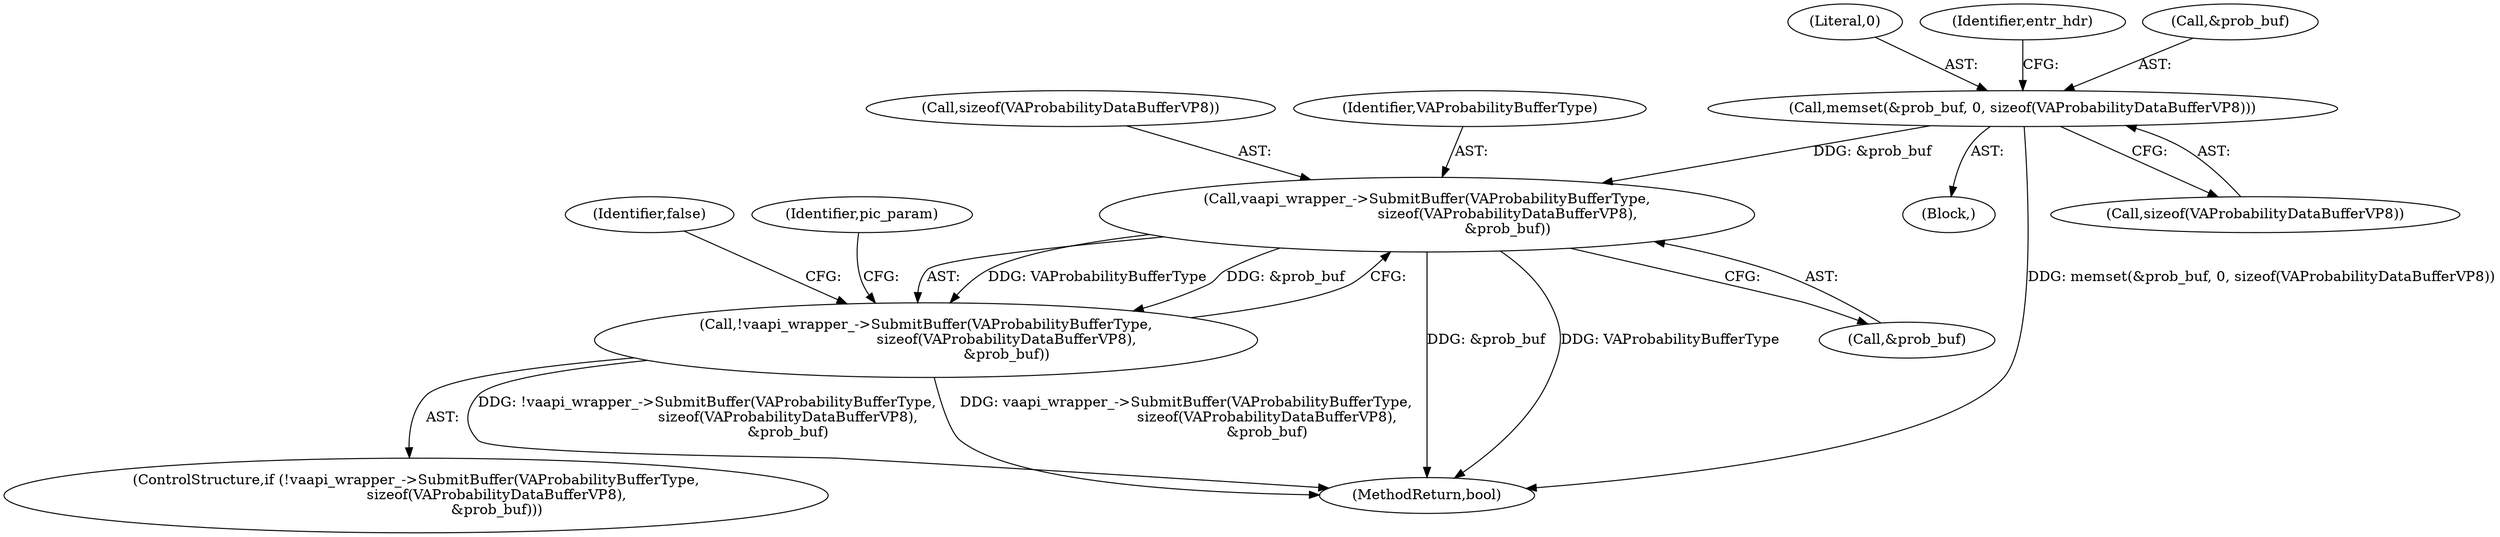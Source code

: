 digraph "0_Chrome_27c68f543e5eba779902447445dfb05ec3f5bf75_2@API" {
"1000278" [label="(Call,memset(&prob_buf, 0, sizeof(VAProbabilityDataBufferVP8)))"];
"1000299" [label="(Call,vaapi_wrapper_->SubmitBuffer(VAProbabilityBufferType,\n                                    sizeof(VAProbabilityDataBufferVP8),\n                                    &prob_buf))"];
"1000298" [label="(Call,!vaapi_wrapper_->SubmitBuffer(VAProbabilityBufferType,\n                                    sizeof(VAProbabilityDataBufferVP8),\n                                    &prob_buf))"];
"1000306" [label="(Identifier,false)"];
"1000281" [label="(Literal,0)"];
"1000286" [label="(Identifier,entr_hdr)"];
"1000301" [label="(Call,sizeof(VAProbabilityDataBufferVP8))"];
"1000297" [label="(ControlStructure,if (!vaapi_wrapper_->SubmitBuffer(VAProbabilityBufferType,\n                                    sizeof(VAProbabilityDataBufferVP8),\n                                    &prob_buf)))"];
"1000106" [label="(Block,)"];
"1000299" [label="(Call,vaapi_wrapper_->SubmitBuffer(VAProbabilityBufferType,\n                                    sizeof(VAProbabilityDataBufferVP8),\n                                    &prob_buf))"];
"1000278" [label="(Call,memset(&prob_buf, 0, sizeof(VAProbabilityDataBufferVP8)))"];
"1000298" [label="(Call,!vaapi_wrapper_->SubmitBuffer(VAProbabilityBufferType,\n                                    sizeof(VAProbabilityDataBufferVP8),\n                                    &prob_buf))"];
"1000310" [label="(Identifier,pic_param)"];
"1000300" [label="(Identifier,VAProbabilityBufferType)"];
"1000786" [label="(MethodReturn,bool)"];
"1000303" [label="(Call,&prob_buf)"];
"1000282" [label="(Call,sizeof(VAProbabilityDataBufferVP8))"];
"1000279" [label="(Call,&prob_buf)"];
"1000278" -> "1000106"  [label="AST: "];
"1000278" -> "1000282"  [label="CFG: "];
"1000279" -> "1000278"  [label="AST: "];
"1000281" -> "1000278"  [label="AST: "];
"1000282" -> "1000278"  [label="AST: "];
"1000286" -> "1000278"  [label="CFG: "];
"1000278" -> "1000786"  [label="DDG: memset(&prob_buf, 0, sizeof(VAProbabilityDataBufferVP8))"];
"1000278" -> "1000299"  [label="DDG: &prob_buf"];
"1000299" -> "1000298"  [label="AST: "];
"1000299" -> "1000303"  [label="CFG: "];
"1000300" -> "1000299"  [label="AST: "];
"1000301" -> "1000299"  [label="AST: "];
"1000303" -> "1000299"  [label="AST: "];
"1000298" -> "1000299"  [label="CFG: "];
"1000299" -> "1000786"  [label="DDG: &prob_buf"];
"1000299" -> "1000786"  [label="DDG: VAProbabilityBufferType"];
"1000299" -> "1000298"  [label="DDG: VAProbabilityBufferType"];
"1000299" -> "1000298"  [label="DDG: &prob_buf"];
"1000298" -> "1000297"  [label="AST: "];
"1000306" -> "1000298"  [label="CFG: "];
"1000310" -> "1000298"  [label="CFG: "];
"1000298" -> "1000786"  [label="DDG: !vaapi_wrapper_->SubmitBuffer(VAProbabilityBufferType,\n                                    sizeof(VAProbabilityDataBufferVP8),\n                                    &prob_buf)"];
"1000298" -> "1000786"  [label="DDG: vaapi_wrapper_->SubmitBuffer(VAProbabilityBufferType,\n                                    sizeof(VAProbabilityDataBufferVP8),\n                                    &prob_buf)"];
}
